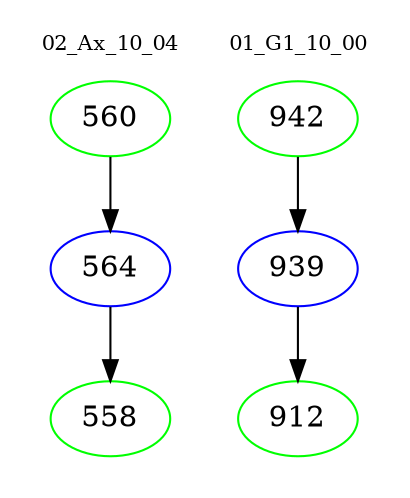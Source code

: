 digraph{
subgraph cluster_0 {
color = white
label = "02_Ax_10_04";
fontsize=10;
T0_560 [label="560", color="green"]
T0_560 -> T0_564 [color="black"]
T0_564 [label="564", color="blue"]
T0_564 -> T0_558 [color="black"]
T0_558 [label="558", color="green"]
}
subgraph cluster_1 {
color = white
label = "01_G1_10_00";
fontsize=10;
T1_942 [label="942", color="green"]
T1_942 -> T1_939 [color="black"]
T1_939 [label="939", color="blue"]
T1_939 -> T1_912 [color="black"]
T1_912 [label="912", color="green"]
}
}
